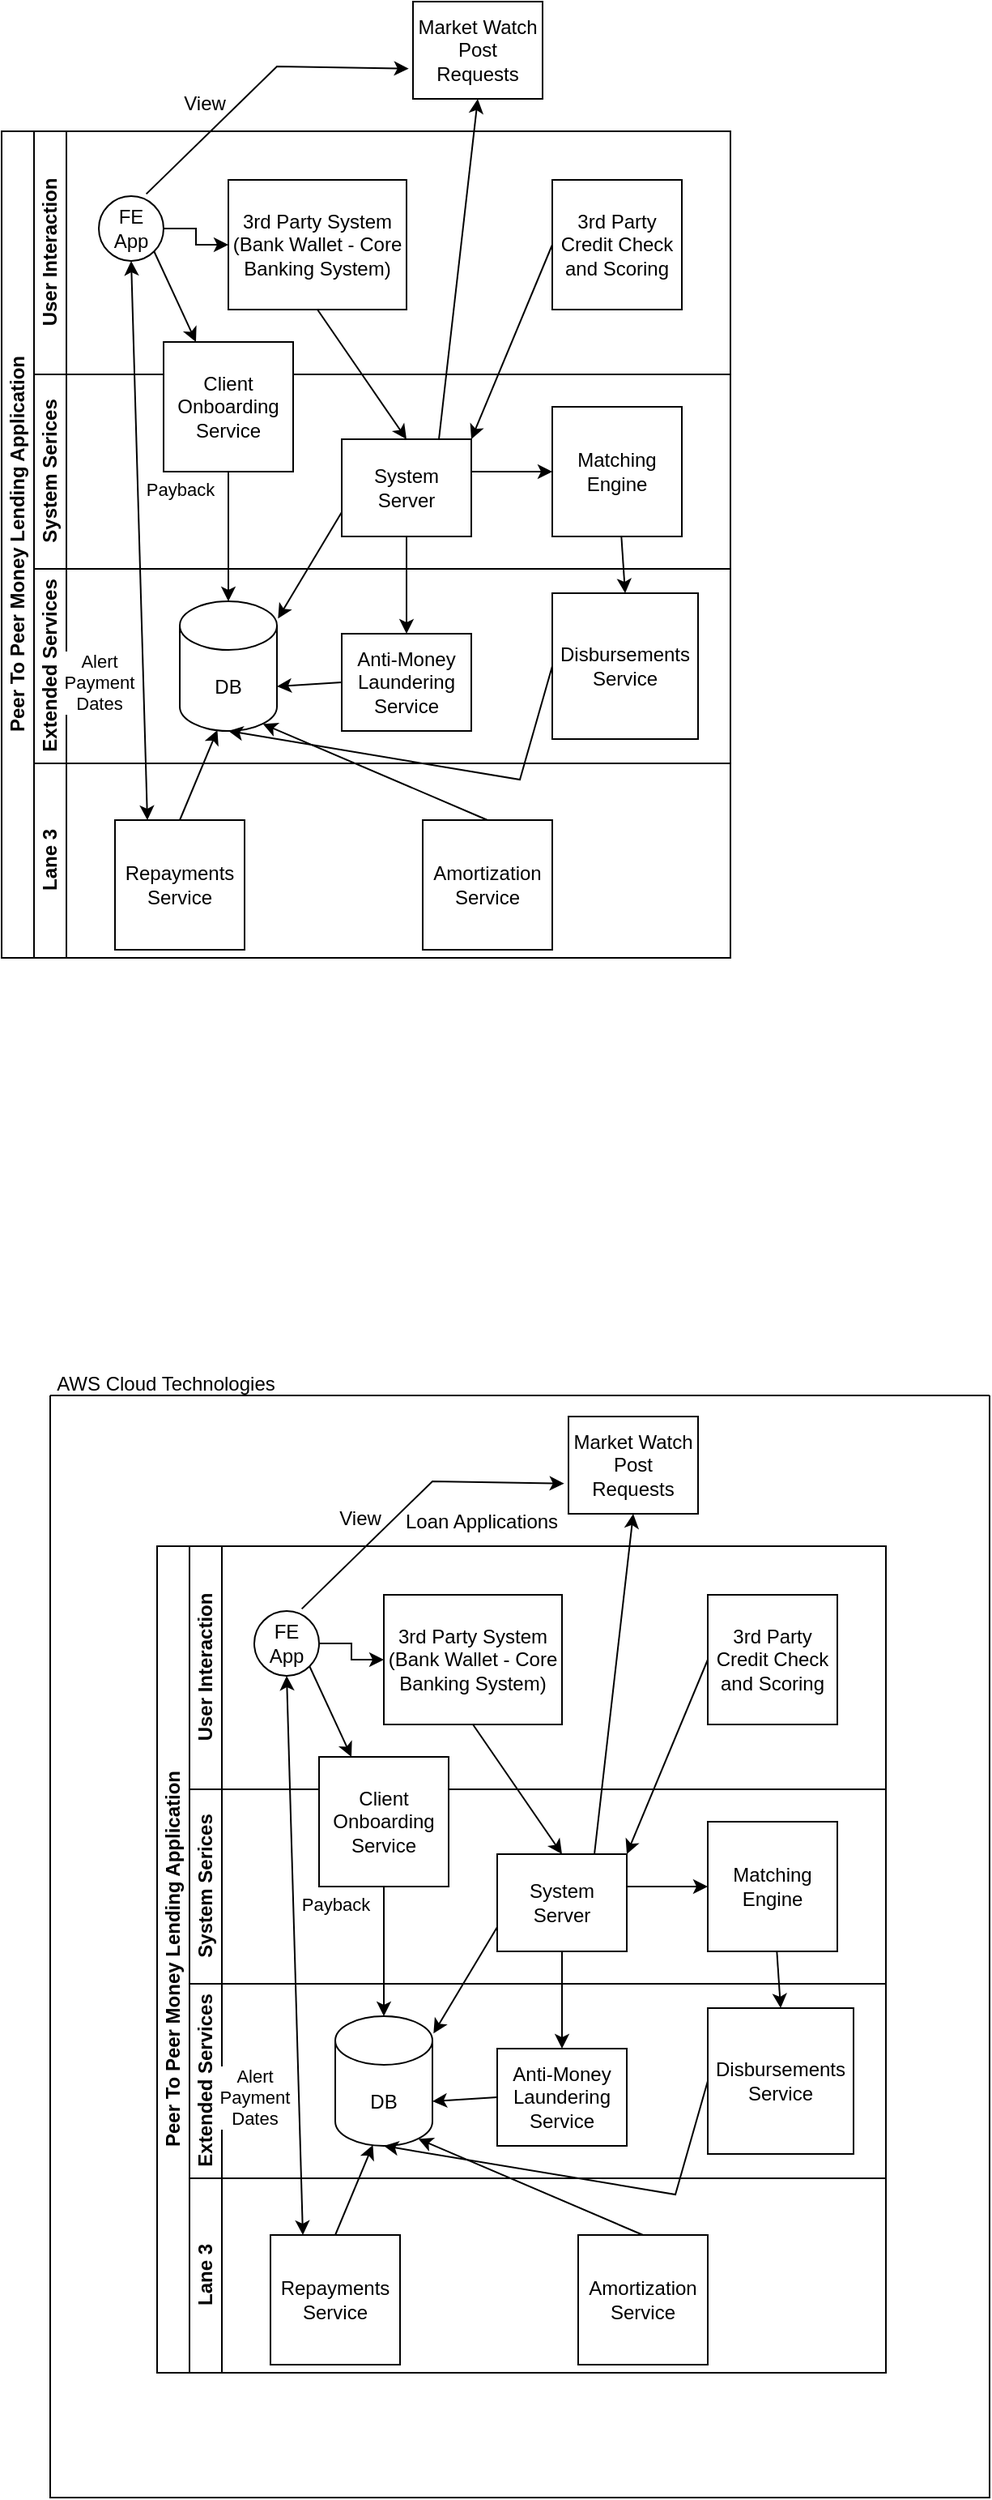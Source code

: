 <mxfile version="21.5.2" type="github">
  <diagram id="prtHgNgQTEPvFCAcTncT" name="Page-1">
    <mxGraphModel dx="1090" dy="641" grid="1" gridSize="10" guides="1" tooltips="1" connect="1" arrows="1" fold="1" page="1" pageScale="1" pageWidth="827" pageHeight="1169" math="0" shadow="0">
      <root>
        <mxCell id="0" />
        <mxCell id="1" parent="0" />
        <mxCell id="dNxyNK7c78bLwvsdeMH5-19" value="Peer To Peer Money Lending Application" style="swimlane;html=1;childLayout=stackLayout;resizeParent=1;resizeParentMax=0;horizontal=0;startSize=20;horizontalStack=0;" parent="1" vertex="1">
          <mxGeometry x="120" y="120" width="450" height="510" as="geometry" />
        </mxCell>
        <mxCell id="dNxyNK7c78bLwvsdeMH5-20" value="User Interaction" style="swimlane;html=1;startSize=20;horizontal=0;" parent="dNxyNK7c78bLwvsdeMH5-19" vertex="1">
          <mxGeometry x="20" width="430" height="150" as="geometry">
            <mxRectangle x="20" width="430" height="30" as="alternateBounds" />
          </mxGeometry>
        </mxCell>
        <mxCell id="dNxyNK7c78bLwvsdeMH5-25" value="" style="edgeStyle=orthogonalEdgeStyle;rounded=0;orthogonalLoop=1;jettySize=auto;html=1;" parent="dNxyNK7c78bLwvsdeMH5-20" source="dNxyNK7c78bLwvsdeMH5-23" target="dNxyNK7c78bLwvsdeMH5-24" edge="1">
          <mxGeometry relative="1" as="geometry" />
        </mxCell>
        <mxCell id="dNxyNK7c78bLwvsdeMH5-23" value="FE&lt;br&gt;App" style="ellipse;whiteSpace=wrap;html=1;" parent="dNxyNK7c78bLwvsdeMH5-20" vertex="1">
          <mxGeometry x="40" y="40" width="40" height="40" as="geometry" />
        </mxCell>
        <mxCell id="dNxyNK7c78bLwvsdeMH5-24" value="3rd Party System (Bank Wallet - Core Banking System)" style="rounded=0;whiteSpace=wrap;html=1;fontFamily=Helvetica;fontSize=12;fontColor=#000000;align=center;" parent="dNxyNK7c78bLwvsdeMH5-20" vertex="1">
          <mxGeometry x="120" y="30" width="110" height="80" as="geometry" />
        </mxCell>
        <mxCell id="m8UpaGy_HR4XhSaPoXqb-14" value="3rd Party Credit Check and Scoring" style="whiteSpace=wrap;html=1;aspect=fixed;" vertex="1" parent="dNxyNK7c78bLwvsdeMH5-20">
          <mxGeometry x="320" y="30" width="80" height="80" as="geometry" />
        </mxCell>
        <mxCell id="dNxyNK7c78bLwvsdeMH5-21" value="System Serices" style="swimlane;html=1;startSize=20;horizontal=0;" parent="dNxyNK7c78bLwvsdeMH5-19" vertex="1">
          <mxGeometry x="20" y="150" width="430" height="120" as="geometry" />
        </mxCell>
        <mxCell id="dNxyNK7c78bLwvsdeMH5-26" value="System Server" style="rounded=0;whiteSpace=wrap;html=1;fontFamily=Helvetica;fontSize=12;fontColor=#000000;align=center;" parent="dNxyNK7c78bLwvsdeMH5-21" vertex="1">
          <mxGeometry x="190" y="40" width="80" height="60" as="geometry" />
        </mxCell>
        <mxCell id="m8UpaGy_HR4XhSaPoXqb-17" value="Matching Engine" style="whiteSpace=wrap;html=1;aspect=fixed;" vertex="1" parent="dNxyNK7c78bLwvsdeMH5-21">
          <mxGeometry x="320" y="20" width="80" height="80" as="geometry" />
        </mxCell>
        <mxCell id="m8UpaGy_HR4XhSaPoXqb-18" value="" style="endArrow=classic;html=1;rounded=0;entryX=0;entryY=0.5;entryDx=0;entryDy=0;" edge="1" parent="dNxyNK7c78bLwvsdeMH5-21" target="m8UpaGy_HR4XhSaPoXqb-17">
          <mxGeometry width="50" height="50" relative="1" as="geometry">
            <mxPoint x="270" y="60" as="sourcePoint" />
            <mxPoint x="320" y="10" as="targetPoint" />
          </mxGeometry>
        </mxCell>
        <mxCell id="m8UpaGy_HR4XhSaPoXqb-35" value="Client Onboarding&lt;br&gt;Service" style="whiteSpace=wrap;html=1;aspect=fixed;" vertex="1" parent="dNxyNK7c78bLwvsdeMH5-21">
          <mxGeometry x="80" y="-20" width="80" height="80" as="geometry" />
        </mxCell>
        <mxCell id="m8UpaGy_HR4XhSaPoXqb-1" value="Extended Services" style="swimlane;html=1;startSize=20;horizontal=0;" vertex="1" parent="dNxyNK7c78bLwvsdeMH5-19">
          <mxGeometry x="20" y="270" width="430" height="120" as="geometry" />
        </mxCell>
        <mxCell id="m8UpaGy_HR4XhSaPoXqb-3" value="Anti-Money Laundering Service" style="rounded=0;whiteSpace=wrap;html=1;fontFamily=Helvetica;fontSize=12;fontColor=#000000;align=center;" vertex="1" parent="m8UpaGy_HR4XhSaPoXqb-1">
          <mxGeometry x="190" y="40" width="80" height="60" as="geometry" />
        </mxCell>
        <mxCell id="m8UpaGy_HR4XhSaPoXqb-12" value="DB" style="shape=cylinder3;whiteSpace=wrap;html=1;boundedLbl=1;backgroundOutline=1;size=15;" vertex="1" parent="m8UpaGy_HR4XhSaPoXqb-1">
          <mxGeometry x="90" y="20" width="60" height="80" as="geometry" />
        </mxCell>
        <mxCell id="m8UpaGy_HR4XhSaPoXqb-22" value="Disbursements&lt;br&gt;Service" style="whiteSpace=wrap;html=1;aspect=fixed;" vertex="1" parent="m8UpaGy_HR4XhSaPoXqb-1">
          <mxGeometry x="320" y="15" width="90" height="90" as="geometry" />
        </mxCell>
        <mxCell id="m8UpaGy_HR4XhSaPoXqb-26" value="" style="endArrow=classic;html=1;rounded=0;exitX=0;exitY=0.5;exitDx=0;exitDy=0;entryX=1;entryY=0;entryDx=0;entryDy=52.5;entryPerimeter=0;" edge="1" parent="m8UpaGy_HR4XhSaPoXqb-1" source="m8UpaGy_HR4XhSaPoXqb-3" target="m8UpaGy_HR4XhSaPoXqb-12">
          <mxGeometry width="50" height="50" relative="1" as="geometry">
            <mxPoint x="120" as="sourcePoint" />
            <mxPoint x="170" y="-50" as="targetPoint" />
          </mxGeometry>
        </mxCell>
        <mxCell id="m8UpaGy_HR4XhSaPoXqb-27" value="" style="endArrow=classic;html=1;rounded=0;exitX=0;exitY=0.5;exitDx=0;exitDy=0;entryX=0.5;entryY=1;entryDx=0;entryDy=0;entryPerimeter=0;" edge="1" parent="m8UpaGy_HR4XhSaPoXqb-1" source="m8UpaGy_HR4XhSaPoXqb-22" target="m8UpaGy_HR4XhSaPoXqb-12">
          <mxGeometry width="50" height="50" relative="1" as="geometry">
            <mxPoint x="370" y="180" as="sourcePoint" />
            <mxPoint x="420" y="130" as="targetPoint" />
            <Array as="points">
              <mxPoint x="300" y="130" />
            </Array>
          </mxGeometry>
        </mxCell>
        <mxCell id="dNxyNK7c78bLwvsdeMH5-22" value="Lane 3" style="swimlane;html=1;startSize=20;horizontal=0;" parent="dNxyNK7c78bLwvsdeMH5-19" vertex="1">
          <mxGeometry x="20" y="390" width="430" height="120" as="geometry" />
        </mxCell>
        <mxCell id="m8UpaGy_HR4XhSaPoXqb-24" value="Amortization&lt;br&gt;Service" style="whiteSpace=wrap;html=1;aspect=fixed;" vertex="1" parent="dNxyNK7c78bLwvsdeMH5-22">
          <mxGeometry x="240" y="35" width="80" height="80" as="geometry" />
        </mxCell>
        <mxCell id="m8UpaGy_HR4XhSaPoXqb-29" value="Repayments&lt;br&gt;Service" style="whiteSpace=wrap;html=1;aspect=fixed;" vertex="1" parent="dNxyNK7c78bLwvsdeMH5-22">
          <mxGeometry x="50" y="35" width="80" height="80" as="geometry" />
        </mxCell>
        <mxCell id="m8UpaGy_HR4XhSaPoXqb-13" value="" style="endArrow=classic;html=1;rounded=0;exitX=0;exitY=0.75;exitDx=0;exitDy=0;entryX=1.011;entryY=0.133;entryDx=0;entryDy=0;entryPerimeter=0;" edge="1" parent="dNxyNK7c78bLwvsdeMH5-19" source="dNxyNK7c78bLwvsdeMH5-26" target="m8UpaGy_HR4XhSaPoXqb-12">
          <mxGeometry width="50" height="50" relative="1" as="geometry">
            <mxPoint x="280" y="350" as="sourcePoint" />
            <mxPoint x="330" y="300" as="targetPoint" />
          </mxGeometry>
        </mxCell>
        <mxCell id="m8UpaGy_HR4XhSaPoXqb-15" value="" style="endArrow=classic;html=1;rounded=0;exitX=0;exitY=0.5;exitDx=0;exitDy=0;entryX=1;entryY=0;entryDx=0;entryDy=0;" edge="1" parent="dNxyNK7c78bLwvsdeMH5-19" source="m8UpaGy_HR4XhSaPoXqb-14" target="dNxyNK7c78bLwvsdeMH5-26">
          <mxGeometry width="50" height="50" relative="1" as="geometry">
            <mxPoint x="280" y="170" as="sourcePoint" />
            <mxPoint x="330" y="120" as="targetPoint" />
          </mxGeometry>
        </mxCell>
        <mxCell id="m8UpaGy_HR4XhSaPoXqb-20" value="" style="endArrow=classic;html=1;rounded=0;exitX=0.5;exitY=1;exitDx=0;exitDy=0;entryX=0.5;entryY=0;entryDx=0;entryDy=0;" edge="1" parent="dNxyNK7c78bLwvsdeMH5-19" source="dNxyNK7c78bLwvsdeMH5-24" target="dNxyNK7c78bLwvsdeMH5-26">
          <mxGeometry width="50" height="50" relative="1" as="geometry">
            <mxPoint x="130" y="220" as="sourcePoint" />
            <mxPoint x="180" y="170" as="targetPoint" />
          </mxGeometry>
        </mxCell>
        <mxCell id="m8UpaGy_HR4XhSaPoXqb-21" value="" style="endArrow=classic;html=1;rounded=0;exitX=0.5;exitY=1;exitDx=0;exitDy=0;entryX=0.5;entryY=0;entryDx=0;entryDy=0;" edge="1" parent="dNxyNK7c78bLwvsdeMH5-19" source="dNxyNK7c78bLwvsdeMH5-26" target="m8UpaGy_HR4XhSaPoXqb-3">
          <mxGeometry width="50" height="50" relative="1" as="geometry">
            <mxPoint x="140" y="270" as="sourcePoint" />
            <mxPoint x="190" y="220" as="targetPoint" />
          </mxGeometry>
        </mxCell>
        <mxCell id="m8UpaGy_HR4XhSaPoXqb-23" value="" style="endArrow=classic;html=1;rounded=0;entryX=0.5;entryY=0;entryDx=0;entryDy=0;" edge="1" parent="dNxyNK7c78bLwvsdeMH5-19" source="m8UpaGy_HR4XhSaPoXqb-17" target="m8UpaGy_HR4XhSaPoXqb-22">
          <mxGeometry width="50" height="50" relative="1" as="geometry">
            <mxPoint x="380" y="254" as="sourcePoint" />
            <mxPoint x="190" y="224" as="targetPoint" />
          </mxGeometry>
        </mxCell>
        <mxCell id="m8UpaGy_HR4XhSaPoXqb-25" value="" style="endArrow=classic;html=1;rounded=0;exitX=0.5;exitY=0;exitDx=0;exitDy=0;entryX=0.855;entryY=1;entryDx=0;entryDy=-4.35;entryPerimeter=0;" edge="1" parent="dNxyNK7c78bLwvsdeMH5-19" source="m8UpaGy_HR4XhSaPoXqb-24" target="m8UpaGy_HR4XhSaPoXqb-12">
          <mxGeometry width="50" height="50" relative="1" as="geometry">
            <mxPoint x="140" y="270" as="sourcePoint" />
            <mxPoint x="190" y="220" as="targetPoint" />
          </mxGeometry>
        </mxCell>
        <mxCell id="m8UpaGy_HR4XhSaPoXqb-30" value="" style="endArrow=classic;startArrow=classic;html=1;rounded=0;entryX=0.5;entryY=1;entryDx=0;entryDy=0;exitX=0.25;exitY=0;exitDx=0;exitDy=0;" edge="1" parent="dNxyNK7c78bLwvsdeMH5-19" source="m8UpaGy_HR4XhSaPoXqb-29" target="dNxyNK7c78bLwvsdeMH5-23">
          <mxGeometry width="50" height="50" relative="1" as="geometry">
            <mxPoint x="140" y="270" as="sourcePoint" />
            <mxPoint x="190" y="220" as="targetPoint" />
          </mxGeometry>
        </mxCell>
        <mxCell id="m8UpaGy_HR4XhSaPoXqb-33" value="Payback" style="edgeLabel;html=1;align=center;verticalAlign=middle;resizable=0;points=[];" vertex="1" connectable="0" parent="m8UpaGy_HR4XhSaPoXqb-30">
          <mxGeometry x="0.18" y="1" relative="1" as="geometry">
            <mxPoint x="27" y="-1" as="offset" />
          </mxGeometry>
        </mxCell>
        <mxCell id="m8UpaGy_HR4XhSaPoXqb-34" value="Alert&lt;br&gt;Payment&lt;br&gt;Dates" style="edgeLabel;html=1;align=center;verticalAlign=middle;resizable=0;points=[];" vertex="1" connectable="0" parent="m8UpaGy_HR4XhSaPoXqb-30">
          <mxGeometry x="0.037" relative="1" as="geometry">
            <mxPoint x="-25" y="94" as="offset" />
          </mxGeometry>
        </mxCell>
        <mxCell id="m8UpaGy_HR4XhSaPoXqb-31" value="" style="endArrow=classic;html=1;rounded=0;exitX=0.5;exitY=0;exitDx=0;exitDy=0;entryX=0.387;entryY=0.993;entryDx=0;entryDy=0;entryPerimeter=0;" edge="1" parent="dNxyNK7c78bLwvsdeMH5-19" source="m8UpaGy_HR4XhSaPoXqb-29" target="m8UpaGy_HR4XhSaPoXqb-12">
          <mxGeometry width="50" height="50" relative="1" as="geometry">
            <mxPoint x="140" y="270" as="sourcePoint" />
            <mxPoint x="130" y="380" as="targetPoint" />
          </mxGeometry>
        </mxCell>
        <mxCell id="m8UpaGy_HR4XhSaPoXqb-36" value="" style="endArrow=classic;html=1;rounded=0;entryX=0.5;entryY=0;entryDx=0;entryDy=0;entryPerimeter=0;exitX=0.5;exitY=1;exitDx=0;exitDy=0;" edge="1" parent="dNxyNK7c78bLwvsdeMH5-19" source="m8UpaGy_HR4XhSaPoXqb-35" target="m8UpaGy_HR4XhSaPoXqb-12">
          <mxGeometry width="50" height="50" relative="1" as="geometry">
            <mxPoint x="90" y="270" as="sourcePoint" />
            <mxPoint x="140" y="220" as="targetPoint" />
          </mxGeometry>
        </mxCell>
        <mxCell id="m8UpaGy_HR4XhSaPoXqb-37" value="" style="endArrow=classic;html=1;rounded=0;exitX=1;exitY=1;exitDx=0;exitDy=0;entryX=0.25;entryY=0;entryDx=0;entryDy=0;" edge="1" parent="dNxyNK7c78bLwvsdeMH5-19" source="dNxyNK7c78bLwvsdeMH5-23" target="m8UpaGy_HR4XhSaPoXqb-35">
          <mxGeometry width="50" height="50" relative="1" as="geometry">
            <mxPoint x="90" y="270" as="sourcePoint" />
            <mxPoint x="140" y="220" as="targetPoint" />
          </mxGeometry>
        </mxCell>
        <mxCell id="dNxyNK7c78bLwvsdeMH5-30" value="Market Watch&lt;br&gt;Post Requests" style="rounded=0;whiteSpace=wrap;html=1;fontFamily=Helvetica;fontSize=12;fontColor=#000000;align=center;" parent="1" vertex="1">
          <mxGeometry x="374" y="40" width="80" height="60" as="geometry" />
        </mxCell>
        <mxCell id="m8UpaGy_HR4XhSaPoXqb-10" value="" style="endArrow=classic;html=1;rounded=0;exitX=0.733;exitY=-0.033;exitDx=0;exitDy=0;exitPerimeter=0;entryX=-0.033;entryY=0.689;entryDx=0;entryDy=0;entryPerimeter=0;" edge="1" parent="1" source="dNxyNK7c78bLwvsdeMH5-23" target="dNxyNK7c78bLwvsdeMH5-30">
          <mxGeometry width="50" height="50" relative="1" as="geometry">
            <mxPoint x="410" y="300" as="sourcePoint" />
            <mxPoint x="460" y="250" as="targetPoint" />
            <Array as="points">
              <mxPoint x="290" y="80" />
            </Array>
          </mxGeometry>
        </mxCell>
        <mxCell id="m8UpaGy_HR4XhSaPoXqb-16" value="" style="endArrow=classic;html=1;rounded=0;exitX=0.75;exitY=0;exitDx=0;exitDy=0;entryX=0.5;entryY=1;entryDx=0;entryDy=0;" edge="1" parent="1" source="dNxyNK7c78bLwvsdeMH5-26" target="dNxyNK7c78bLwvsdeMH5-30">
          <mxGeometry width="50" height="50" relative="1" as="geometry">
            <mxPoint x="400" y="290" as="sourcePoint" />
            <mxPoint x="450" y="240" as="targetPoint" />
          </mxGeometry>
        </mxCell>
        <mxCell id="m8UpaGy_HR4XhSaPoXqb-32" value="View" style="text;html=1;align=center;verticalAlign=middle;resizable=0;points=[];autosize=1;strokeColor=none;fillColor=none;rotation=0;" vertex="1" parent="1">
          <mxGeometry x="220" y="88" width="50" height="30" as="geometry" />
        </mxCell>
        <mxCell id="m8UpaGy_HR4XhSaPoXqb-39" value="Peer To Peer Money Lending Application" style="swimlane;html=1;childLayout=stackLayout;resizeParent=1;resizeParentMax=0;horizontal=0;startSize=20;horizontalStack=0;" vertex="1" parent="1">
          <mxGeometry x="216" y="993" width="450" height="510" as="geometry" />
        </mxCell>
        <mxCell id="m8UpaGy_HR4XhSaPoXqb-40" value="User Interaction" style="swimlane;html=1;startSize=20;horizontal=0;" vertex="1" parent="m8UpaGy_HR4XhSaPoXqb-39">
          <mxGeometry x="20" width="430" height="150" as="geometry">
            <mxRectangle x="20" width="430" height="30" as="alternateBounds" />
          </mxGeometry>
        </mxCell>
        <mxCell id="m8UpaGy_HR4XhSaPoXqb-41" value="" style="edgeStyle=orthogonalEdgeStyle;rounded=0;orthogonalLoop=1;jettySize=auto;html=1;" edge="1" parent="m8UpaGy_HR4XhSaPoXqb-40" source="m8UpaGy_HR4XhSaPoXqb-42" target="m8UpaGy_HR4XhSaPoXqb-43">
          <mxGeometry relative="1" as="geometry" />
        </mxCell>
        <mxCell id="m8UpaGy_HR4XhSaPoXqb-42" value="FE&lt;br&gt;App" style="ellipse;whiteSpace=wrap;html=1;" vertex="1" parent="m8UpaGy_HR4XhSaPoXqb-40">
          <mxGeometry x="40" y="40" width="40" height="40" as="geometry" />
        </mxCell>
        <mxCell id="m8UpaGy_HR4XhSaPoXqb-43" value="3rd Party System (Bank Wallet - Core Banking System)" style="rounded=0;whiteSpace=wrap;html=1;fontFamily=Helvetica;fontSize=12;fontColor=#000000;align=center;" vertex="1" parent="m8UpaGy_HR4XhSaPoXqb-40">
          <mxGeometry x="120" y="30" width="110" height="80" as="geometry" />
        </mxCell>
        <mxCell id="m8UpaGy_HR4XhSaPoXqb-44" value="3rd Party Credit Check and Scoring" style="whiteSpace=wrap;html=1;aspect=fixed;" vertex="1" parent="m8UpaGy_HR4XhSaPoXqb-40">
          <mxGeometry x="320" y="30" width="80" height="80" as="geometry" />
        </mxCell>
        <mxCell id="m8UpaGy_HR4XhSaPoXqb-45" value="System Serices" style="swimlane;html=1;startSize=20;horizontal=0;" vertex="1" parent="m8UpaGy_HR4XhSaPoXqb-39">
          <mxGeometry x="20" y="150" width="430" height="120" as="geometry" />
        </mxCell>
        <mxCell id="m8UpaGy_HR4XhSaPoXqb-46" value="System Server" style="rounded=0;whiteSpace=wrap;html=1;fontFamily=Helvetica;fontSize=12;fontColor=#000000;align=center;" vertex="1" parent="m8UpaGy_HR4XhSaPoXqb-45">
          <mxGeometry x="190" y="40" width="80" height="60" as="geometry" />
        </mxCell>
        <mxCell id="m8UpaGy_HR4XhSaPoXqb-47" value="Matching Engine" style="whiteSpace=wrap;html=1;aspect=fixed;" vertex="1" parent="m8UpaGy_HR4XhSaPoXqb-45">
          <mxGeometry x="320" y="20" width="80" height="80" as="geometry" />
        </mxCell>
        <mxCell id="m8UpaGy_HR4XhSaPoXqb-48" value="" style="endArrow=classic;html=1;rounded=0;entryX=0;entryY=0.5;entryDx=0;entryDy=0;" edge="1" parent="m8UpaGy_HR4XhSaPoXqb-45" target="m8UpaGy_HR4XhSaPoXqb-47">
          <mxGeometry width="50" height="50" relative="1" as="geometry">
            <mxPoint x="270" y="60" as="sourcePoint" />
            <mxPoint x="320" y="10" as="targetPoint" />
          </mxGeometry>
        </mxCell>
        <mxCell id="m8UpaGy_HR4XhSaPoXqb-49" value="Client Onboarding&lt;br&gt;Service" style="whiteSpace=wrap;html=1;aspect=fixed;" vertex="1" parent="m8UpaGy_HR4XhSaPoXqb-45">
          <mxGeometry x="80" y="-20" width="80" height="80" as="geometry" />
        </mxCell>
        <mxCell id="m8UpaGy_HR4XhSaPoXqb-50" value="Extended Services" style="swimlane;html=1;startSize=20;horizontal=0;" vertex="1" parent="m8UpaGy_HR4XhSaPoXqb-39">
          <mxGeometry x="20" y="270" width="430" height="120" as="geometry" />
        </mxCell>
        <mxCell id="m8UpaGy_HR4XhSaPoXqb-51" value="Anti-Money Laundering Service" style="rounded=0;whiteSpace=wrap;html=1;fontFamily=Helvetica;fontSize=12;fontColor=#000000;align=center;" vertex="1" parent="m8UpaGy_HR4XhSaPoXqb-50">
          <mxGeometry x="190" y="40" width="80" height="60" as="geometry" />
        </mxCell>
        <mxCell id="m8UpaGy_HR4XhSaPoXqb-52" value="DB" style="shape=cylinder3;whiteSpace=wrap;html=1;boundedLbl=1;backgroundOutline=1;size=15;" vertex="1" parent="m8UpaGy_HR4XhSaPoXqb-50">
          <mxGeometry x="90" y="20" width="60" height="80" as="geometry" />
        </mxCell>
        <mxCell id="m8UpaGy_HR4XhSaPoXqb-53" value="Disbursements&lt;br&gt;Service" style="whiteSpace=wrap;html=1;aspect=fixed;" vertex="1" parent="m8UpaGy_HR4XhSaPoXqb-50">
          <mxGeometry x="320" y="15" width="90" height="90" as="geometry" />
        </mxCell>
        <mxCell id="m8UpaGy_HR4XhSaPoXqb-54" value="" style="endArrow=classic;html=1;rounded=0;exitX=0;exitY=0.5;exitDx=0;exitDy=0;entryX=1;entryY=0;entryDx=0;entryDy=52.5;entryPerimeter=0;" edge="1" parent="m8UpaGy_HR4XhSaPoXqb-50" source="m8UpaGy_HR4XhSaPoXqb-51" target="m8UpaGy_HR4XhSaPoXqb-52">
          <mxGeometry width="50" height="50" relative="1" as="geometry">
            <mxPoint x="120" as="sourcePoint" />
            <mxPoint x="170" y="-50" as="targetPoint" />
          </mxGeometry>
        </mxCell>
        <mxCell id="m8UpaGy_HR4XhSaPoXqb-55" value="" style="endArrow=classic;html=1;rounded=0;exitX=0;exitY=0.5;exitDx=0;exitDy=0;entryX=0.5;entryY=1;entryDx=0;entryDy=0;entryPerimeter=0;" edge="1" parent="m8UpaGy_HR4XhSaPoXqb-50" source="m8UpaGy_HR4XhSaPoXqb-53" target="m8UpaGy_HR4XhSaPoXqb-52">
          <mxGeometry width="50" height="50" relative="1" as="geometry">
            <mxPoint x="370" y="180" as="sourcePoint" />
            <mxPoint x="420" y="130" as="targetPoint" />
            <Array as="points">
              <mxPoint x="300" y="130" />
            </Array>
          </mxGeometry>
        </mxCell>
        <mxCell id="m8UpaGy_HR4XhSaPoXqb-56" value="Lane 3" style="swimlane;html=1;startSize=20;horizontal=0;" vertex="1" parent="m8UpaGy_HR4XhSaPoXqb-39">
          <mxGeometry x="20" y="390" width="430" height="120" as="geometry" />
        </mxCell>
        <mxCell id="m8UpaGy_HR4XhSaPoXqb-57" value="Amortization&lt;br&gt;Service" style="whiteSpace=wrap;html=1;aspect=fixed;" vertex="1" parent="m8UpaGy_HR4XhSaPoXqb-56">
          <mxGeometry x="240" y="35" width="80" height="80" as="geometry" />
        </mxCell>
        <mxCell id="m8UpaGy_HR4XhSaPoXqb-58" value="Repayments&lt;br&gt;Service" style="whiteSpace=wrap;html=1;aspect=fixed;" vertex="1" parent="m8UpaGy_HR4XhSaPoXqb-56">
          <mxGeometry x="50" y="35" width="80" height="80" as="geometry" />
        </mxCell>
        <mxCell id="m8UpaGy_HR4XhSaPoXqb-59" value="" style="endArrow=classic;html=1;rounded=0;exitX=0;exitY=0.75;exitDx=0;exitDy=0;entryX=1.011;entryY=0.133;entryDx=0;entryDy=0;entryPerimeter=0;" edge="1" parent="m8UpaGy_HR4XhSaPoXqb-39" source="m8UpaGy_HR4XhSaPoXqb-46" target="m8UpaGy_HR4XhSaPoXqb-52">
          <mxGeometry width="50" height="50" relative="1" as="geometry">
            <mxPoint x="280" y="350" as="sourcePoint" />
            <mxPoint x="330" y="300" as="targetPoint" />
          </mxGeometry>
        </mxCell>
        <mxCell id="m8UpaGy_HR4XhSaPoXqb-60" value="" style="endArrow=classic;html=1;rounded=0;exitX=0;exitY=0.5;exitDx=0;exitDy=0;entryX=1;entryY=0;entryDx=0;entryDy=0;" edge="1" parent="m8UpaGy_HR4XhSaPoXqb-39" source="m8UpaGy_HR4XhSaPoXqb-44" target="m8UpaGy_HR4XhSaPoXqb-46">
          <mxGeometry width="50" height="50" relative="1" as="geometry">
            <mxPoint x="280" y="170" as="sourcePoint" />
            <mxPoint x="330" y="120" as="targetPoint" />
          </mxGeometry>
        </mxCell>
        <mxCell id="m8UpaGy_HR4XhSaPoXqb-61" value="" style="endArrow=classic;html=1;rounded=0;exitX=0.5;exitY=1;exitDx=0;exitDy=0;entryX=0.5;entryY=0;entryDx=0;entryDy=0;" edge="1" parent="m8UpaGy_HR4XhSaPoXqb-39" source="m8UpaGy_HR4XhSaPoXqb-43" target="m8UpaGy_HR4XhSaPoXqb-46">
          <mxGeometry width="50" height="50" relative="1" as="geometry">
            <mxPoint x="130" y="220" as="sourcePoint" />
            <mxPoint x="180" y="170" as="targetPoint" />
          </mxGeometry>
        </mxCell>
        <mxCell id="m8UpaGy_HR4XhSaPoXqb-62" value="" style="endArrow=classic;html=1;rounded=0;exitX=0.5;exitY=1;exitDx=0;exitDy=0;entryX=0.5;entryY=0;entryDx=0;entryDy=0;" edge="1" parent="m8UpaGy_HR4XhSaPoXqb-39" source="m8UpaGy_HR4XhSaPoXqb-46" target="m8UpaGy_HR4XhSaPoXqb-51">
          <mxGeometry width="50" height="50" relative="1" as="geometry">
            <mxPoint x="140" y="270" as="sourcePoint" />
            <mxPoint x="190" y="220" as="targetPoint" />
          </mxGeometry>
        </mxCell>
        <mxCell id="m8UpaGy_HR4XhSaPoXqb-63" value="" style="endArrow=classic;html=1;rounded=0;entryX=0.5;entryY=0;entryDx=0;entryDy=0;" edge="1" parent="m8UpaGy_HR4XhSaPoXqb-39" source="m8UpaGy_HR4XhSaPoXqb-47" target="m8UpaGy_HR4XhSaPoXqb-53">
          <mxGeometry width="50" height="50" relative="1" as="geometry">
            <mxPoint x="380" y="254" as="sourcePoint" />
            <mxPoint x="190" y="224" as="targetPoint" />
          </mxGeometry>
        </mxCell>
        <mxCell id="m8UpaGy_HR4XhSaPoXqb-64" value="" style="endArrow=classic;html=1;rounded=0;exitX=0.5;exitY=0;exitDx=0;exitDy=0;entryX=0.855;entryY=1;entryDx=0;entryDy=-4.35;entryPerimeter=0;" edge="1" parent="m8UpaGy_HR4XhSaPoXqb-39" source="m8UpaGy_HR4XhSaPoXqb-57" target="m8UpaGy_HR4XhSaPoXqb-52">
          <mxGeometry width="50" height="50" relative="1" as="geometry">
            <mxPoint x="140" y="270" as="sourcePoint" />
            <mxPoint x="190" y="220" as="targetPoint" />
          </mxGeometry>
        </mxCell>
        <mxCell id="m8UpaGy_HR4XhSaPoXqb-65" value="" style="endArrow=classic;startArrow=classic;html=1;rounded=0;entryX=0.5;entryY=1;entryDx=0;entryDy=0;exitX=0.25;exitY=0;exitDx=0;exitDy=0;" edge="1" parent="m8UpaGy_HR4XhSaPoXqb-39" source="m8UpaGy_HR4XhSaPoXqb-58" target="m8UpaGy_HR4XhSaPoXqb-42">
          <mxGeometry width="50" height="50" relative="1" as="geometry">
            <mxPoint x="140" y="270" as="sourcePoint" />
            <mxPoint x="190" y="220" as="targetPoint" />
          </mxGeometry>
        </mxCell>
        <mxCell id="m8UpaGy_HR4XhSaPoXqb-66" value="Payback" style="edgeLabel;html=1;align=center;verticalAlign=middle;resizable=0;points=[];" vertex="1" connectable="0" parent="m8UpaGy_HR4XhSaPoXqb-65">
          <mxGeometry x="0.18" y="1" relative="1" as="geometry">
            <mxPoint x="27" y="-1" as="offset" />
          </mxGeometry>
        </mxCell>
        <mxCell id="m8UpaGy_HR4XhSaPoXqb-67" value="Alert&lt;br&gt;Payment&lt;br&gt;Dates" style="edgeLabel;html=1;align=center;verticalAlign=middle;resizable=0;points=[];" vertex="1" connectable="0" parent="m8UpaGy_HR4XhSaPoXqb-65">
          <mxGeometry x="0.037" relative="1" as="geometry">
            <mxPoint x="-25" y="94" as="offset" />
          </mxGeometry>
        </mxCell>
        <mxCell id="m8UpaGy_HR4XhSaPoXqb-68" value="" style="endArrow=classic;html=1;rounded=0;exitX=0.5;exitY=0;exitDx=0;exitDy=0;entryX=0.387;entryY=0.993;entryDx=0;entryDy=0;entryPerimeter=0;" edge="1" parent="m8UpaGy_HR4XhSaPoXqb-39" source="m8UpaGy_HR4XhSaPoXqb-58" target="m8UpaGy_HR4XhSaPoXqb-52">
          <mxGeometry width="50" height="50" relative="1" as="geometry">
            <mxPoint x="140" y="270" as="sourcePoint" />
            <mxPoint x="130" y="380" as="targetPoint" />
          </mxGeometry>
        </mxCell>
        <mxCell id="m8UpaGy_HR4XhSaPoXqb-69" value="" style="endArrow=classic;html=1;rounded=0;entryX=0.5;entryY=0;entryDx=0;entryDy=0;entryPerimeter=0;exitX=0.5;exitY=1;exitDx=0;exitDy=0;" edge="1" parent="m8UpaGy_HR4XhSaPoXqb-39" source="m8UpaGy_HR4XhSaPoXqb-49" target="m8UpaGy_HR4XhSaPoXqb-52">
          <mxGeometry width="50" height="50" relative="1" as="geometry">
            <mxPoint x="90" y="270" as="sourcePoint" />
            <mxPoint x="140" y="220" as="targetPoint" />
          </mxGeometry>
        </mxCell>
        <mxCell id="m8UpaGy_HR4XhSaPoXqb-70" value="" style="endArrow=classic;html=1;rounded=0;exitX=1;exitY=1;exitDx=0;exitDy=0;entryX=0.25;entryY=0;entryDx=0;entryDy=0;" edge="1" parent="m8UpaGy_HR4XhSaPoXqb-39" source="m8UpaGy_HR4XhSaPoXqb-42" target="m8UpaGy_HR4XhSaPoXqb-49">
          <mxGeometry width="50" height="50" relative="1" as="geometry">
            <mxPoint x="90" y="270" as="sourcePoint" />
            <mxPoint x="140" y="220" as="targetPoint" />
          </mxGeometry>
        </mxCell>
        <mxCell id="m8UpaGy_HR4XhSaPoXqb-71" value="Market Watch&lt;br&gt;Post Requests" style="rounded=0;whiteSpace=wrap;html=1;fontFamily=Helvetica;fontSize=12;fontColor=#000000;align=center;" vertex="1" parent="1">
          <mxGeometry x="470" y="913" width="80" height="60" as="geometry" />
        </mxCell>
        <mxCell id="m8UpaGy_HR4XhSaPoXqb-72" value="" style="endArrow=classic;html=1;rounded=0;exitX=0.733;exitY=-0.033;exitDx=0;exitDy=0;exitPerimeter=0;entryX=-0.033;entryY=0.689;entryDx=0;entryDy=0;entryPerimeter=0;" edge="1" source="m8UpaGy_HR4XhSaPoXqb-42" target="m8UpaGy_HR4XhSaPoXqb-71" parent="1">
          <mxGeometry width="50" height="50" relative="1" as="geometry">
            <mxPoint x="506" y="1173" as="sourcePoint" />
            <mxPoint x="556" y="1123" as="targetPoint" />
            <Array as="points">
              <mxPoint x="386" y="953" />
            </Array>
          </mxGeometry>
        </mxCell>
        <mxCell id="m8UpaGy_HR4XhSaPoXqb-73" value="" style="endArrow=classic;html=1;rounded=0;exitX=0.75;exitY=0;exitDx=0;exitDy=0;entryX=0.5;entryY=1;entryDx=0;entryDy=0;" edge="1" source="m8UpaGy_HR4XhSaPoXqb-46" target="m8UpaGy_HR4XhSaPoXqb-71" parent="1">
          <mxGeometry width="50" height="50" relative="1" as="geometry">
            <mxPoint x="496" y="1163" as="sourcePoint" />
            <mxPoint x="546" y="1113" as="targetPoint" />
          </mxGeometry>
        </mxCell>
        <mxCell id="m8UpaGy_HR4XhSaPoXqb-74" value="View" style="text;html=1;align=center;verticalAlign=middle;resizable=0;points=[];autosize=1;strokeColor=none;fillColor=none;rotation=0;" vertex="1" parent="1">
          <mxGeometry x="316" y="961" width="50" height="30" as="geometry" />
        </mxCell>
        <mxCell id="m8UpaGy_HR4XhSaPoXqb-75" value="" style="swimlane;startSize=0;" vertex="1" parent="1">
          <mxGeometry x="150" y="900" width="580" height="680" as="geometry" />
        </mxCell>
        <mxCell id="m8UpaGy_HR4XhSaPoXqb-77" value="Loan Applications" style="text;html=1;align=center;verticalAlign=middle;resizable=0;points=[];autosize=1;strokeColor=none;fillColor=none;" vertex="1" parent="m8UpaGy_HR4XhSaPoXqb-75">
          <mxGeometry x="206" y="63" width="120" height="30" as="geometry" />
        </mxCell>
        <mxCell id="m8UpaGy_HR4XhSaPoXqb-76" value="AWS Cloud Technologies" style="text;html=1;align=center;verticalAlign=middle;resizable=0;points=[];autosize=1;strokeColor=none;fillColor=none;" vertex="1" parent="1">
          <mxGeometry x="141" y="878" width="160" height="30" as="geometry" />
        </mxCell>
      </root>
    </mxGraphModel>
  </diagram>
</mxfile>
